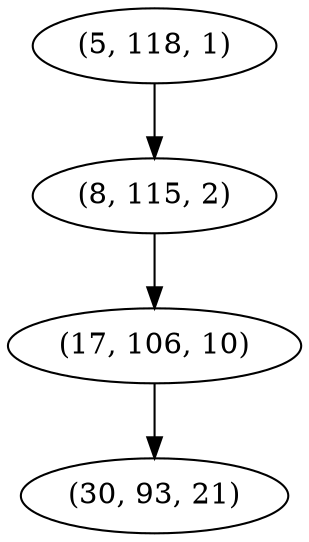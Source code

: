 digraph tree {
    "(5, 118, 1)";
    "(8, 115, 2)";
    "(17, 106, 10)";
    "(30, 93, 21)";
    "(5, 118, 1)" -> "(8, 115, 2)";
    "(8, 115, 2)" -> "(17, 106, 10)";
    "(17, 106, 10)" -> "(30, 93, 21)";
}
